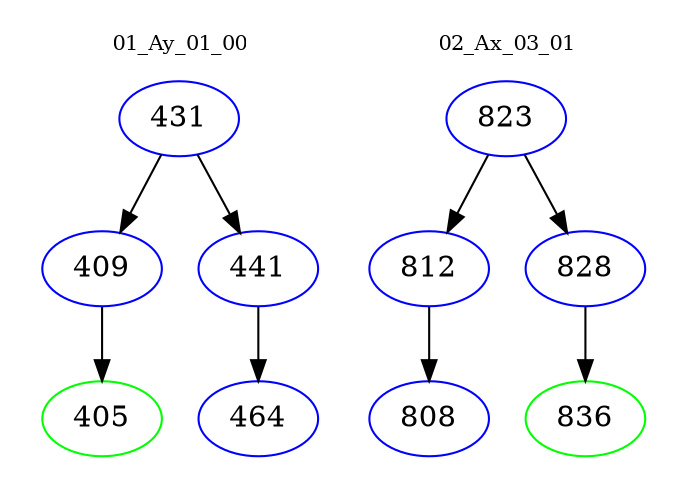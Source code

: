 digraph{
subgraph cluster_0 {
color = white
label = "01_Ay_01_00";
fontsize=10;
T0_431 [label="431", color="blue"]
T0_431 -> T0_409 [color="black"]
T0_409 [label="409", color="blue"]
T0_409 -> T0_405 [color="black"]
T0_405 [label="405", color="green"]
T0_431 -> T0_441 [color="black"]
T0_441 [label="441", color="blue"]
T0_441 -> T0_464 [color="black"]
T0_464 [label="464", color="blue"]
}
subgraph cluster_1 {
color = white
label = "02_Ax_03_01";
fontsize=10;
T1_823 [label="823", color="blue"]
T1_823 -> T1_812 [color="black"]
T1_812 [label="812", color="blue"]
T1_812 -> T1_808 [color="black"]
T1_808 [label="808", color="blue"]
T1_823 -> T1_828 [color="black"]
T1_828 [label="828", color="blue"]
T1_828 -> T1_836 [color="black"]
T1_836 [label="836", color="green"]
}
}
